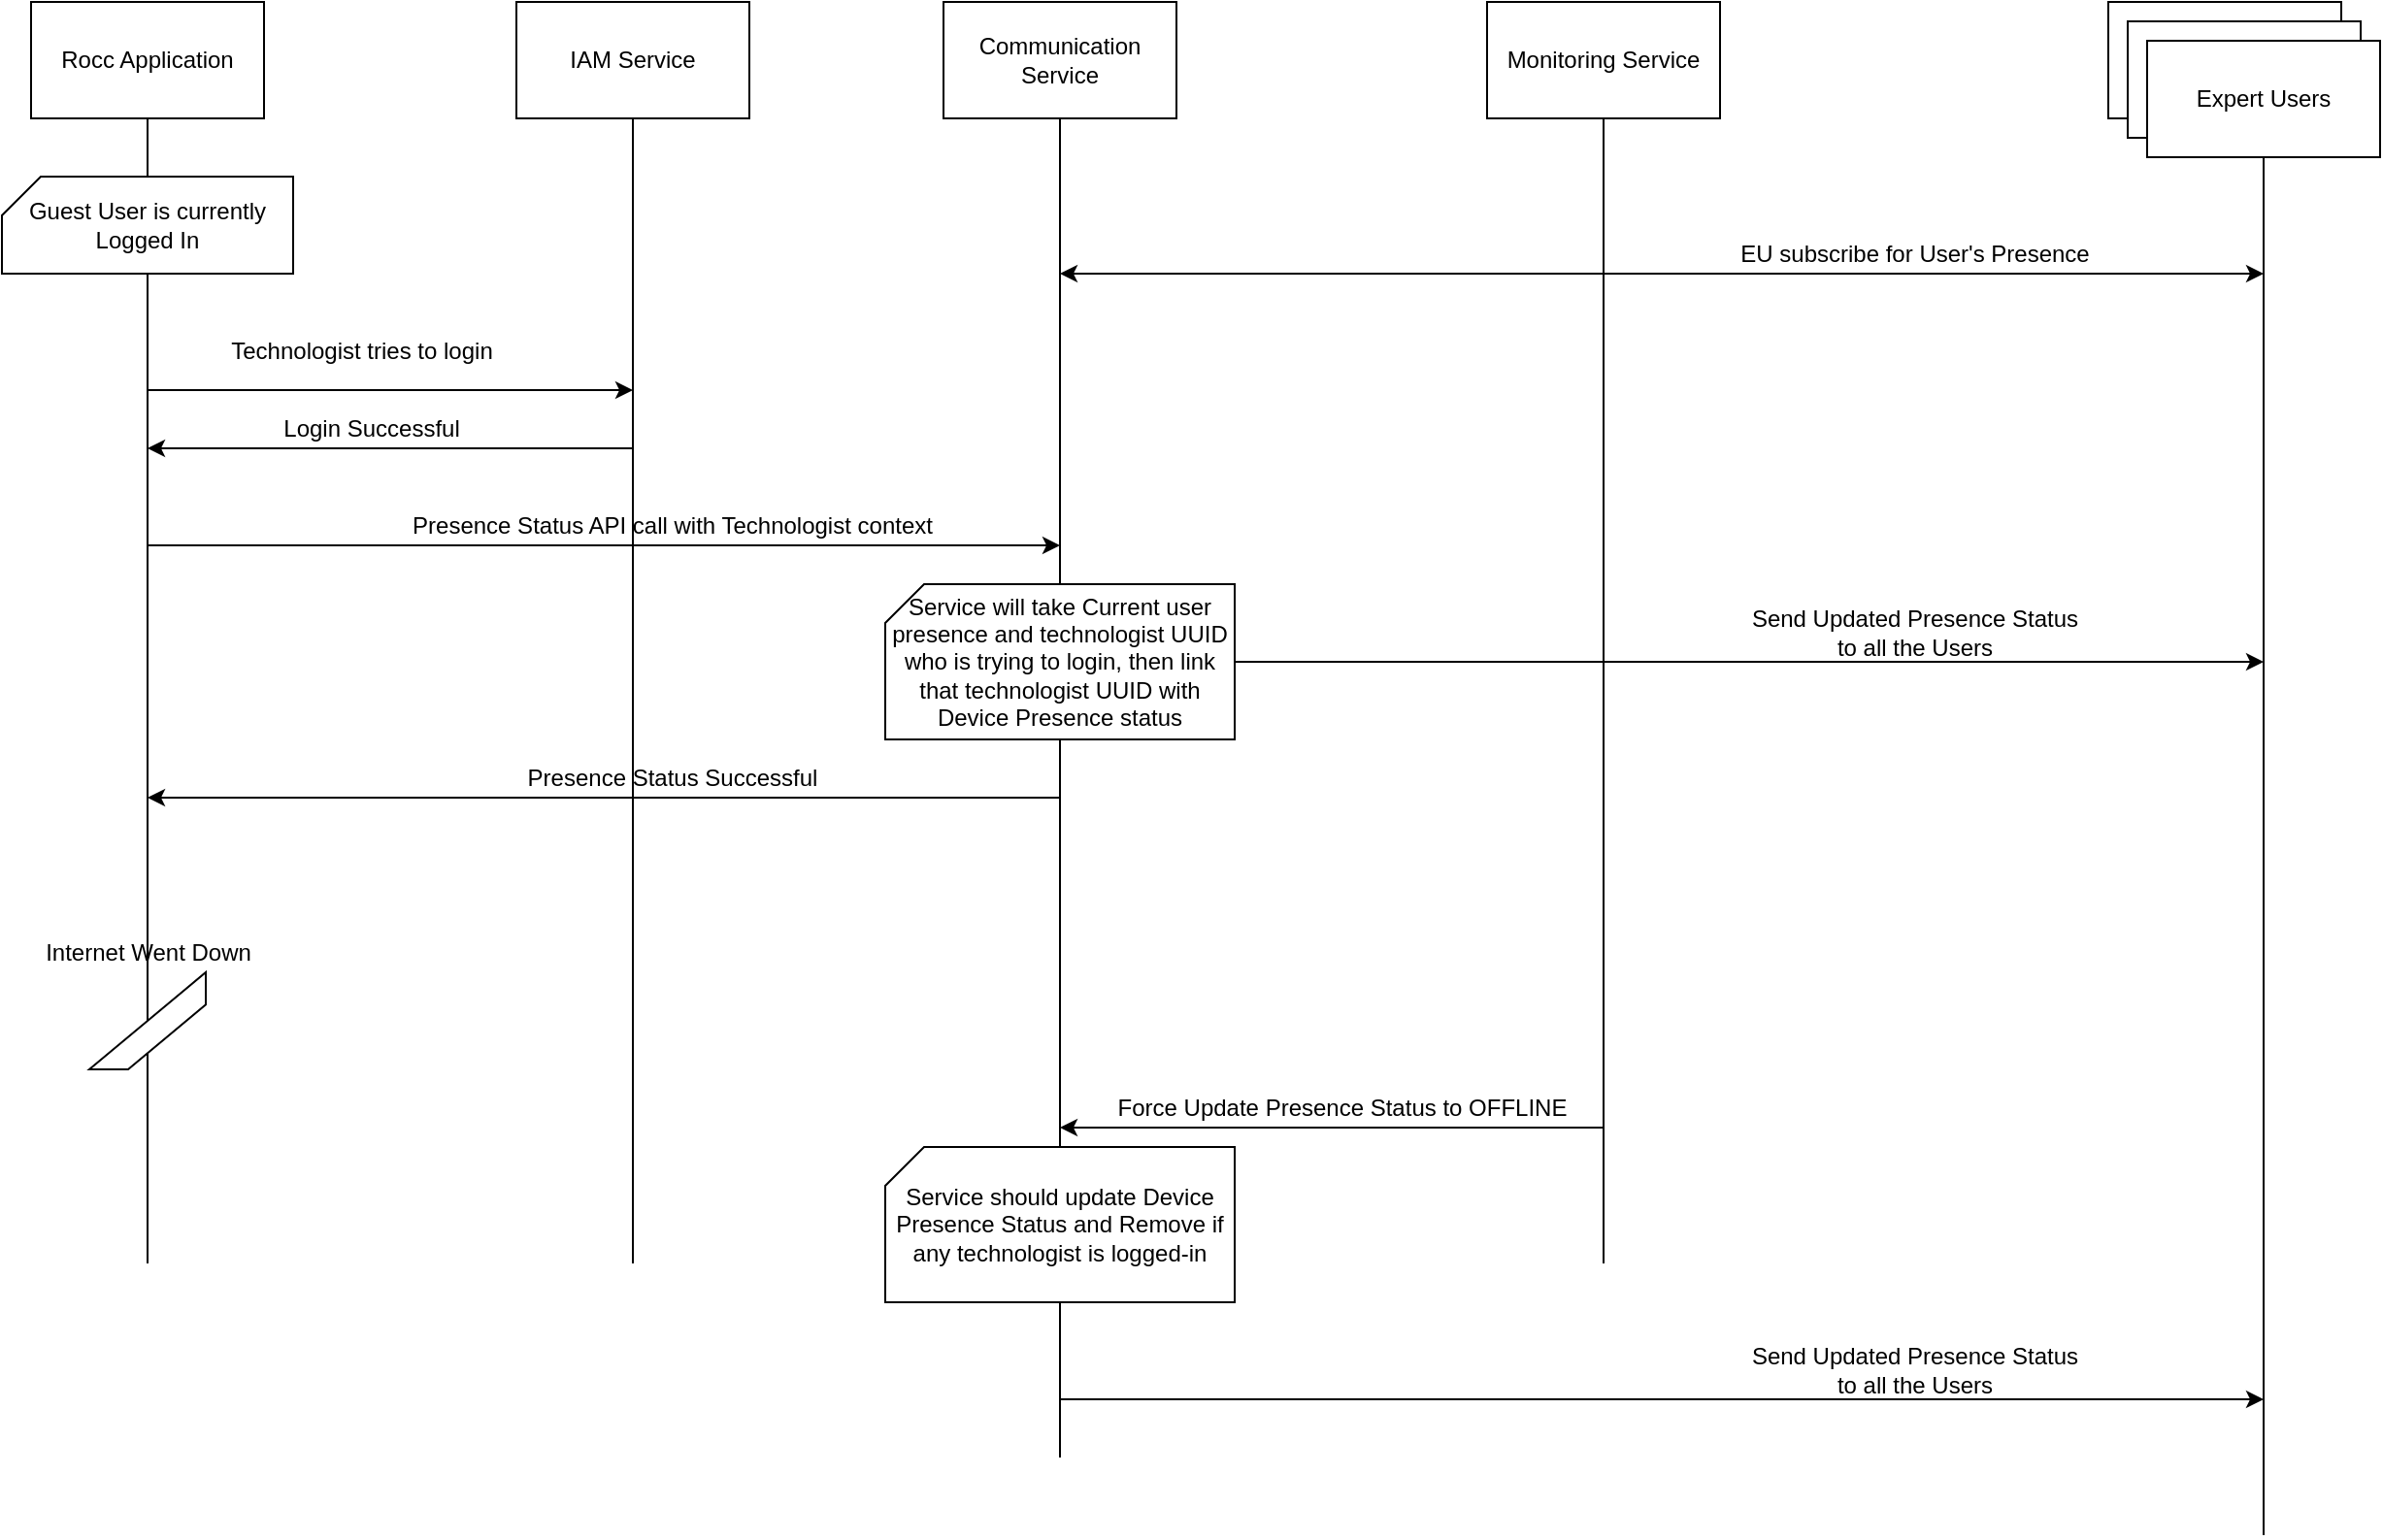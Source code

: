 <mxfile version="13.7.5" type="github"><diagram id="hCddrvDBjclBaCn02TO8" name="Page-1"><mxGraphModel dx="1298" dy="811" grid="1" gridSize="10" guides="1" tooltips="1" connect="1" arrows="1" fold="1" page="1" pageScale="1" pageWidth="850" pageHeight="1100" math="0" shadow="0"><root><mxCell id="0"/><mxCell id="1" parent="0"/><mxCell id="rSt_Zxbls-U5zNIGGwG--1" value="Rocc Application" style="rounded=0;whiteSpace=wrap;html=1;" vertex="1" parent="1"><mxGeometry x="40" y="120" width="120" height="60" as="geometry"/></mxCell><mxCell id="rSt_Zxbls-U5zNIGGwG--2" value="" style="endArrow=none;html=1;entryX=0.5;entryY=1;entryDx=0;entryDy=0;" edge="1" parent="1" target="rSt_Zxbls-U5zNIGGwG--1"><mxGeometry width="50" height="50" relative="1" as="geometry"><mxPoint x="100" y="770" as="sourcePoint"/><mxPoint x="160" y="350" as="targetPoint"/></mxGeometry></mxCell><mxCell id="rSt_Zxbls-U5zNIGGwG--3" value="Communication Service" style="rounded=0;whiteSpace=wrap;html=1;" vertex="1" parent="1"><mxGeometry x="510" y="120" width="120" height="60" as="geometry"/></mxCell><mxCell id="rSt_Zxbls-U5zNIGGwG--4" value="" style="endArrow=none;html=1;entryX=0.5;entryY=1;entryDx=0;entryDy=0;" edge="1" parent="1" target="rSt_Zxbls-U5zNIGGwG--3"><mxGeometry width="50" height="50" relative="1" as="geometry"><mxPoint x="570" y="870" as="sourcePoint"/><mxPoint x="600" y="280" as="targetPoint"/></mxGeometry></mxCell><mxCell id="rSt_Zxbls-U5zNIGGwG--5" value="Expert User 1" style="rounded=0;whiteSpace=wrap;html=1;" vertex="1" parent="1"><mxGeometry x="1110" y="120" width="120" height="60" as="geometry"/></mxCell><mxCell id="rSt_Zxbls-U5zNIGGwG--6" value="" style="endArrow=classic;startArrow=classic;html=1;" edge="1" parent="1"><mxGeometry width="50" height="50" relative="1" as="geometry"><mxPoint x="570" y="260" as="sourcePoint"/><mxPoint x="1190" y="260" as="targetPoint"/></mxGeometry></mxCell><mxCell id="rSt_Zxbls-U5zNIGGwG--8" value="EU subscribe for User's Presence" style="text;html=1;align=center;verticalAlign=middle;resizable=0;points=[];autosize=1;" vertex="1" parent="1"><mxGeometry x="910" y="240" width="200" height="20" as="geometry"/></mxCell><mxCell id="rSt_Zxbls-U5zNIGGwG--9" value="Guest User is currently Logged In" style="shape=card;whiteSpace=wrap;html=1;size=20;" vertex="1" parent="1"><mxGeometry x="25" y="210" width="150" height="50" as="geometry"/></mxCell><mxCell id="rSt_Zxbls-U5zNIGGwG--10" value="IAM Service" style="rounded=0;whiteSpace=wrap;html=1;" vertex="1" parent="1"><mxGeometry x="290" y="120" width="120" height="60" as="geometry"/></mxCell><mxCell id="rSt_Zxbls-U5zNIGGwG--11" value="" style="endArrow=none;html=1;entryX=0.5;entryY=1;entryDx=0;entryDy=0;" edge="1" parent="1" target="rSt_Zxbls-U5zNIGGwG--10"><mxGeometry width="50" height="50" relative="1" as="geometry"><mxPoint x="350" y="770" as="sourcePoint"/><mxPoint x="380" y="280" as="targetPoint"/></mxGeometry></mxCell><mxCell id="rSt_Zxbls-U5zNIGGwG--13" value="" style="endArrow=classic;html=1;" edge="1" parent="1"><mxGeometry width="50" height="50" relative="1" as="geometry"><mxPoint x="100" y="320" as="sourcePoint"/><mxPoint x="350" y="320" as="targetPoint"/></mxGeometry></mxCell><mxCell id="rSt_Zxbls-U5zNIGGwG--14" value="Technologist tries to login" style="text;html=1;align=center;verticalAlign=middle;resizable=0;points=[];autosize=1;" vertex="1" parent="1"><mxGeometry x="135" y="290" width="150" height="20" as="geometry"/></mxCell><mxCell id="rSt_Zxbls-U5zNIGGwG--15" value="" style="endArrow=classic;html=1;" edge="1" parent="1"><mxGeometry width="50" height="50" relative="1" as="geometry"><mxPoint x="350" y="350" as="sourcePoint"/><mxPoint x="100" y="350" as="targetPoint"/></mxGeometry></mxCell><mxCell id="rSt_Zxbls-U5zNIGGwG--16" value="Login Successful" style="text;html=1;align=center;verticalAlign=middle;resizable=0;points=[];autosize=1;" vertex="1" parent="1"><mxGeometry x="160" y="330" width="110" height="20" as="geometry"/></mxCell><mxCell id="rSt_Zxbls-U5zNIGGwG--17" value="" style="endArrow=classic;html=1;" edge="1" parent="1"><mxGeometry width="50" height="50" relative="1" as="geometry"><mxPoint x="100" y="400" as="sourcePoint"/><mxPoint x="570" y="400" as="targetPoint"/></mxGeometry></mxCell><mxCell id="rSt_Zxbls-U5zNIGGwG--18" value="Presence Status API call with Technologist context" style="text;html=1;align=center;verticalAlign=middle;resizable=0;points=[];autosize=1;" vertex="1" parent="1"><mxGeometry x="230" y="380" width="280" height="20" as="geometry"/></mxCell><mxCell id="rSt_Zxbls-U5zNIGGwG--19" value="Service will take Current user presence and technologist UUID who is trying to login, then link that technologist UUID with Device Presence status" style="shape=card;whiteSpace=wrap;html=1;size=20;" vertex="1" parent="1"><mxGeometry x="480" y="420" width="180" height="80" as="geometry"/></mxCell><mxCell id="rSt_Zxbls-U5zNIGGwG--20" value="" style="endArrow=classic;html=1;" edge="1" parent="1"><mxGeometry width="50" height="50" relative="1" as="geometry"><mxPoint x="570" y="530" as="sourcePoint"/><mxPoint x="100" y="530" as="targetPoint"/></mxGeometry></mxCell><mxCell id="rSt_Zxbls-U5zNIGGwG--21" value="Presence Status Successful" style="text;html=1;align=center;verticalAlign=middle;resizable=0;points=[];autosize=1;" vertex="1" parent="1"><mxGeometry x="290" y="510" width="160" height="20" as="geometry"/></mxCell><mxCell id="rSt_Zxbls-U5zNIGGwG--22" value="Expert User 1" style="rounded=0;whiteSpace=wrap;html=1;" vertex="1" parent="1"><mxGeometry x="1120" y="130" width="120" height="60" as="geometry"/></mxCell><mxCell id="rSt_Zxbls-U5zNIGGwG--24" value="Expert Users" style="rounded=0;whiteSpace=wrap;html=1;" vertex="1" parent="1"><mxGeometry x="1130" y="140" width="120" height="60" as="geometry"/></mxCell><mxCell id="rSt_Zxbls-U5zNIGGwG--25" value="" style="endArrow=none;html=1;entryX=0.5;entryY=1;entryDx=0;entryDy=0;" edge="1" parent="1" target="rSt_Zxbls-U5zNIGGwG--24"><mxGeometry width="50" height="50" relative="1" as="geometry"><mxPoint x="1190" y="910" as="sourcePoint"/><mxPoint x="1220" y="290" as="targetPoint"/></mxGeometry></mxCell><mxCell id="rSt_Zxbls-U5zNIGGwG--26" value="" style="endArrow=classic;html=1;exitX=1;exitY=0.5;exitDx=0;exitDy=0;exitPerimeter=0;" edge="1" parent="1" source="rSt_Zxbls-U5zNIGGwG--19"><mxGeometry width="50" height="50" relative="1" as="geometry"><mxPoint x="660" y="480" as="sourcePoint"/><mxPoint x="1190" y="460" as="targetPoint"/></mxGeometry></mxCell><mxCell id="rSt_Zxbls-U5zNIGGwG--27" value="Send Updated Presence Status &lt;br&gt;to all the Users" style="text;html=1;align=center;verticalAlign=middle;resizable=0;points=[];autosize=1;" vertex="1" parent="1"><mxGeometry x="920" y="430" width="180" height="30" as="geometry"/></mxCell><mxCell id="rSt_Zxbls-U5zNIGGwG--28" value="Monitoring Service" style="rounded=0;whiteSpace=wrap;html=1;" vertex="1" parent="1"><mxGeometry x="790" y="120" width="120" height="60" as="geometry"/></mxCell><mxCell id="rSt_Zxbls-U5zNIGGwG--29" value="" style="endArrow=none;html=1;entryX=0.5;entryY=1;entryDx=0;entryDy=0;" edge="1" parent="1" target="rSt_Zxbls-U5zNIGGwG--28"><mxGeometry width="50" height="50" relative="1" as="geometry"><mxPoint x="850" y="770" as="sourcePoint"/><mxPoint x="880" y="280" as="targetPoint"/></mxGeometry></mxCell><mxCell id="rSt_Zxbls-U5zNIGGwG--32" value="" style="verticalLabelPosition=bottom;verticalAlign=top;html=1;shape=mxgraph.basic.diag_stripe;dx=10;" vertex="1" parent="1"><mxGeometry x="70" y="620" width="60" height="50" as="geometry"/></mxCell><mxCell id="rSt_Zxbls-U5zNIGGwG--33" value="Internet Went Down" style="text;html=1;align=center;verticalAlign=middle;resizable=0;points=[];autosize=1;" vertex="1" parent="1"><mxGeometry x="40" y="600" width="120" height="20" as="geometry"/></mxCell><mxCell id="rSt_Zxbls-U5zNIGGwG--34" value="" style="endArrow=classic;html=1;" edge="1" parent="1"><mxGeometry width="50" height="50" relative="1" as="geometry"><mxPoint x="850" y="700" as="sourcePoint"/><mxPoint x="570" y="700" as="targetPoint"/></mxGeometry></mxCell><mxCell id="rSt_Zxbls-U5zNIGGwG--35" value="Force Update Presence Status to OFFLINE" style="text;html=1;align=center;verticalAlign=middle;resizable=0;points=[];autosize=1;" vertex="1" parent="1"><mxGeometry x="590" y="680" width="250" height="20" as="geometry"/></mxCell><mxCell id="rSt_Zxbls-U5zNIGGwG--36" value="Service should update Device Presence Status and Remove if any technologist is logged-in" style="shape=card;whiteSpace=wrap;html=1;size=20;" vertex="1" parent="1"><mxGeometry x="480" y="710" width="180" height="80" as="geometry"/></mxCell><mxCell id="rSt_Zxbls-U5zNIGGwG--37" value="" style="endArrow=classic;html=1;exitX=1;exitY=0.5;exitDx=0;exitDy=0;exitPerimeter=0;" edge="1" parent="1"><mxGeometry width="50" height="50" relative="1" as="geometry"><mxPoint x="570" y="840" as="sourcePoint"/><mxPoint x="1190" y="840" as="targetPoint"/></mxGeometry></mxCell><mxCell id="rSt_Zxbls-U5zNIGGwG--38" value="Send Updated Presence Status &lt;br&gt;to all the Users" style="text;html=1;align=center;verticalAlign=middle;resizable=0;points=[];autosize=1;" vertex="1" parent="1"><mxGeometry x="920" y="810" width="180" height="30" as="geometry"/></mxCell></root></mxGraphModel></diagram></mxfile>